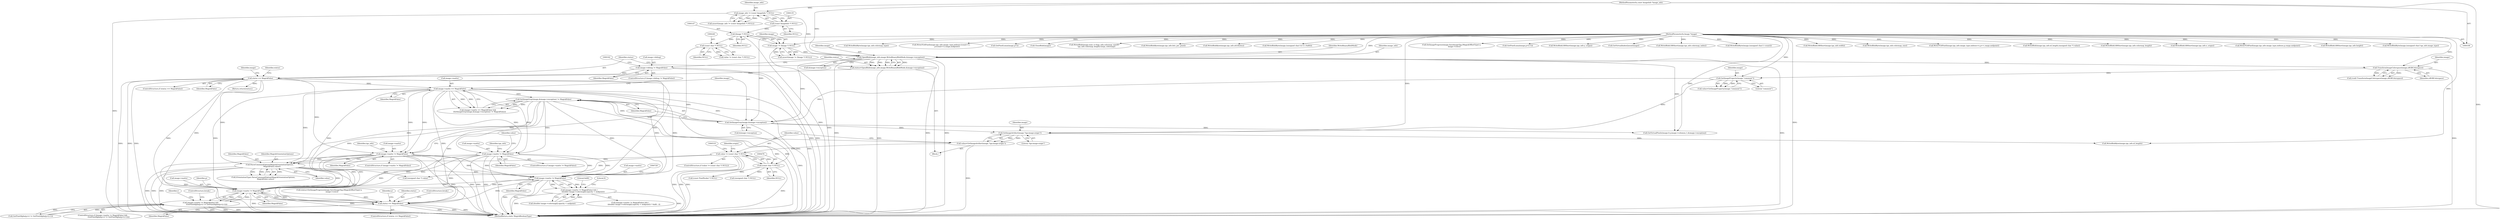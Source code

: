digraph "0_ImageMagick_65f75a32a93ae4044c528a987a68366ecd4b46b9@pointer" {
"1000722" [label="(Call,image->matte != MagickFalse)"];
"1000330" [label="(Call,image->matte == MagickFalse)"];
"1000181" [label="(Call,status == MagickFalse)"];
"1000170" [label="(Call,status=OpenBlob(image_info,image,WriteBinaryBlobMode,&image->exception))"];
"1000172" [label="(Call,OpenBlob(image_info,image,WriteBinaryBlobMode,&image->exception))"];
"1000132" [label="(Call,image_info != (const ImageInfo *) NULL)"];
"1000110" [label="(MethodParameterIn,const ImageInfo *image_info)"];
"1000134" [label="(Call,(const ImageInfo *) NULL)"];
"1000144" [label="(Call,image != (Image *) NULL)"];
"1000111" [label="(MethodParameterIn,Image *image)"];
"1000146" [label="(Call,(Image *) NULL)"];
"1000156" [label="(Call,image->debug != MagickFalse)"];
"1000408" [label="(Call,image->matte != MagickFalse)"];
"1000335" [label="(Call,SetImageGray(image,&image->exception) != MagickFalse)"];
"1000336" [label="(Call,SetImageGray(image,&image->exception))"];
"1000233" [label="(Call,GetImageProperty(image,\"comment\"))"];
"1000203" [label="(Call,TransformImageColorspace(image,sRGBColorspace))"];
"1000390" [label="(Call,image->matte != MagickFalse)"];
"1000484" [label="(Call,ParseCommandOption(MagickOrientationOptions,\n        MagickFalse,value))"];
"1000473" [label="(Call,value != (const char *) NULL)"];
"1000467" [label="(Call,value=GetImageArtifact(image,\"tga:image-origin\"))"];
"1000469" [label="(Call,GetImageArtifact(image,\"tga:image-origin\"))"];
"1000475" [label="(Call,(const char *) NULL)"];
"1000239" [label="(Call,(const char *) NULL)"];
"1000721" [label="(Call,(image->matte != MagickFalse) && (\n              (double) image->colormap[i].opacity < midpoint))"];
"1000988" [label="(Call,image->matte != MagickFalse)"];
"1000987" [label="(Call,(image->matte != MagickFalse) &&\n                      (GetPixelAlpha(p+i) != GetPixelAlpha(p+(i-1))))"];
"1001162" [label="(Call,status == MagickFalse)"];
"1001152" [label="(Call,SetImageProgress(image,SaveImageTag,(MagickOffsetType) y,\n          image->rows))"];
"1000484" [label="(Call,ParseCommandOption(MagickOrientationOptions,\n        MagickFalse,value))"];
"1000334" [label="(Identifier,MagickFalse)"];
"1000175" [label="(Identifier,WriteBinaryBlobMode)"];
"1000939" [label="(Call,GetPixelLuma(image,p+(i-1)))"];
"1000180" [label="(ControlStructure,if (status == MagickFalse))"];
"1000409" [label="(Call,image->matte)"];
"1000481" [label="(Identifier,origin)"];
"1000468" [label="(Identifier,value)"];
"1001164" [label="(Identifier,MagickFalse)"];
"1000330" [label="(Call,image->matte == MagickFalse)"];
"1000235" [label="(Literal,\"comment\")"];
"1000155" [label="(ControlStructure,if (image->debug != MagickFalse))"];
"1000472" [label="(ControlStructure,if (value != (const char *) NULL))"];
"1000726" [label="(Identifier,MagickFalse)"];
"1000571" [label="(Call,WriteBlobLSBShort(image,tga_info.y_origin))"];
"1000239" [label="(Call,(const char *) NULL)"];
"1000111" [label="(MethodParameterIn,Image *image)"];
"1000987" [label="(Call,(image->matte != MagickFalse) &&\n                      (GetPixelAlpha(p+i) != GetPixelAlpha(p+(i-1))))"];
"1000471" [label="(Literal,\"tga:image-origin\")"];
"1000331" [label="(Call,image->matte)"];
"1000858" [label="(Call,GetVirtualIndexQueue(image))"];
"1000112" [label="(Block,)"];
"1000992" [label="(Identifier,MagickFalse)"];
"1000394" [label="(Identifier,MagickFalse)"];
"1000145" [label="(Identifier,image)"];
"1000342" [label="(Identifier,MagickFalse)"];
"1000486" [label="(Identifier,MagickFalse)"];
"1000720" [label="(Call,((image->matte != MagickFalse) && (\n              (double) image->colormap[i].opacity < midpoint)) ? 0x80 : 0)"];
"1000241" [label="(Identifier,NULL)"];
"1000543" [label="(Call,WriteBlobLSBShort(image,tga_info.colormap_index))"];
"1000722" [label="(Call,image->matte != MagickFalse)"];
"1000335" [label="(Call,SetImageGray(image,&image->exception) != MagickFalse)"];
"1000181" [label="(Call,status == MagickFalse)"];
"1001047" [label="(Call,WriteBlobByte(image,(unsigned char) (--count)))"];
"1000477" [label="(Identifier,NULL)"];
"1000182" [label="(Identifier,status)"];
"1000833" [label="(Identifier,y)"];
"1000578" [label="(Call,WriteBlobLSBShort(image,tga_info.width))"];
"1000391" [label="(Call,image->matte)"];
"1000183" [label="(Identifier,MagickFalse)"];
"1000156" [label="(Call,image->debug != MagickFalse)"];
"1000408" [label="(Call,image->matte != MagickFalse)"];
"1001163" [label="(Identifier,status)"];
"1000203" [label="(Call,TransformImageColorspace(image,sRGBColorspace))"];
"1000176" [label="(Call,&image->exception)"];
"1000520" [label="(Call,WriteBlobByte(image,tga_info.id_length))"];
"1000233" [label="(Call,GetImageProperty(image,\"comment\"))"];
"1000469" [label="(Call,GetImageArtifact(image,\"tga:image-origin\"))"];
"1000185" [label="(Identifier,status)"];
"1000475" [label="(Call,(const char *) NULL)"];
"1000134" [label="(Call,(const ImageInfo *) NULL)"];
"1000557" [label="(Call,WriteBlobByte(image,tga_info.colormap_size))"];
"1000470" [label="(Identifier,image)"];
"1000721" [label="(Call,(image->matte != MagickFalse) && (\n              (double) image->colormap[i].opacity < midpoint))"];
"1000473" [label="(Call,value != (const char *) NULL)"];
"1001162" [label="(Call,status == MagickFalse)"];
"1001004" [label="(ControlStructure,break;)"];
"1001006" [label="(Identifier,i)"];
"1001129" [label="(Call,WriteTGAPixel(image,tga_info.image_type,indexes+x,p++,range,midpoint))"];
"1000132" [label="(Call,image_info != (const ImageInfo *) NULL)"];
"1000739" [label="(Literal,0)"];
"1000204" [label="(Identifier,image)"];
"1000234" [label="(Identifier,image)"];
"1000474" [label="(Identifier,value)"];
"1000171" [label="(Identifier,status)"];
"1000727" [label="(Call,(double) image->colormap[i].opacity < midpoint)"];
"1000988" [label="(Call,image->matte != MagickFalse)"];
"1000612" [label="(Call,WriteBlob(image,tga_info.id_length,(unsigned char *) value))"];
"1000143" [label="(Call,assert(image != (Image *) NULL))"];
"1001165" [label="(ControlStructure,break;)"];
"1000416" [label="(Identifier,tga_info)"];
"1000550" [label="(Call,WriteBlobLSBShort(image,tga_info.colormap_length))"];
"1000723" [label="(Call,image->matte)"];
"1000337" [label="(Identifier,image)"];
"1000336" [label="(Call,SetImageGray(image,&image->exception))"];
"1000237" [label="(Call,value != (const char *) NULL)"];
"1000993" [label="(Call,GetPixelAlpha(p+i) != GetPixelAlpha(p+(i-1)))"];
"1000110" [label="(MethodParameterIn,const ImageInfo *image_info)"];
"1000412" [label="(Identifier,MagickFalse)"];
"1000173" [label="(Identifier,image_info)"];
"1000170" [label="(Call,status=OpenBlob(image_info,image,WriteBinaryBlobMode,&image->exception))"];
"1000837" [label="(Call,GetVirtualPixels(image,0,y,image->columns,1,&image->exception))"];
"1000397" [label="(Identifier,tga_info)"];
"1001172" [label="(MethodReturn,static MagickBooleanType)"];
"1001150" [label="(Call,status=SetImageProgress(image,SaveImageTag,(MagickOffsetType) y,\n          image->rows))"];
"1000989" [label="(Call,image->matte)"];
"1000407" [label="(ControlStructure,if (image->matte != MagickFalse))"];
"1000564" [label="(Call,WriteBlobLSBShort(image,tga_info.x_origin))"];
"1001096" [label="(Call,WriteTGAPixel(image,tga_info.image_type,indexes,p,range,midpoint))"];
"1000329" [label="(Call,(image->matte == MagickFalse) &&\n      (SetImageGray(image,&image->exception) != MagickFalse))"];
"1000231" [label="(Call,value=GetImageProperty(image,\"comment\"))"];
"1000617" [label="(Call,(unsigned char *) value)"];
"1000585" [label="(Call,WriteBlobLSBShort(image,tga_info.height))"];
"1000148" [label="(Identifier,NULL)"];
"1000390" [label="(Call,image->matte != MagickFalse)"];
"1000487" [label="(Identifier,value)"];
"1000146" [label="(Call,(Image *) NULL)"];
"1000338" [label="(Call,&image->exception)"];
"1000852" [label="(Call,(const PixelPacket *) NULL)"];
"1000190" [label="(Identifier,image)"];
"1000144" [label="(Call,image != (Image *) NULL)"];
"1000157" [label="(Call,image->debug)"];
"1000738" [label="(Literal,0x80)"];
"1000534" [label="(Call,WriteBlobByte(image,(unsigned char) tga_info.image_type))"];
"1000136" [label="(Identifier,NULL)"];
"1001161" [label="(ControlStructure,if (status == MagickFalse))"];
"1000527" [label="(Call,WriteBlobByte(image,tga_info.colormap_type))"];
"1000467" [label="(Call,value=GetImageArtifact(image,\"tga:image-origin\"))"];
"1001058" [label="(Call,WriteTGAPixel(image,tga_info.image_type,indexes-(count+1),\n                      p-(count+1),range,midpoint))"];
"1000160" [label="(Identifier,MagickFalse)"];
"1000174" [label="(Identifier,image)"];
"1000131" [label="(Call,assert(image_info != (const ImageInfo *) NULL))"];
"1000133" [label="(Identifier,image_info)"];
"1000934" [label="(Call,GetPixelLuma(image,p+i))"];
"1000651" [label="(Call,(unsigned char *) NULL)"];
"1000485" [label="(Identifier,MagickOrientationOptions)"];
"1000986" [label="(ControlStructure,if ((image->matte != MagickFalse) &&\n                      (GetPixelAlpha(p+i) != GetPixelAlpha(p+(i-1)))))"];
"1000184" [label="(Return,return(status);)"];
"1001168" [label="(Call,CloseBlob(image))"];
"1000201" [label="(Call,(void) TransformImageColorspace(image,sRGBColorspace))"];
"1000996" [label="(Identifier,p)"];
"1000482" [label="(Call,(OrientationType) ParseCommandOption(MagickOrientationOptions,\n        MagickFalse,value))"];
"1000799" [label="(Call,WriteBlob(image,(size_t) ((tga_info.colormap_size/8)*\n        tga_info.colormap_length),targa_colormap))"];
"1000592" [label="(Call,WriteBlobByte(image,tga_info.bits_per_pixel))"];
"1000599" [label="(Call,WriteBlobByte(image,tga_info.attributes))"];
"1000389" [label="(ControlStructure,if (image->matte != MagickFalse))"];
"1000205" [label="(Identifier,sRGBColorspace)"];
"1000172" [label="(Call,OpenBlob(image_info,image,WriteBinaryBlobMode,&image->exception))"];
"1001087" [label="(Call,WriteBlobByte(image,(unsigned char) ((i-1) | 0x80)))"];
"1000722" -> "1000721"  [label="AST: "];
"1000722" -> "1000726"  [label="CFG: "];
"1000723" -> "1000722"  [label="AST: "];
"1000726" -> "1000722"  [label="AST: "];
"1000729" -> "1000722"  [label="CFG: "];
"1000721" -> "1000722"  [label="CFG: "];
"1000722" -> "1001172"  [label="DDG: "];
"1000722" -> "1001172"  [label="DDG: "];
"1000722" -> "1000721"  [label="DDG: "];
"1000722" -> "1000721"  [label="DDG: "];
"1000330" -> "1000722"  [label="DDG: "];
"1000330" -> "1000722"  [label="DDG: "];
"1000408" -> "1000722"  [label="DDG: "];
"1000408" -> "1000722"  [label="DDG: "];
"1000390" -> "1000722"  [label="DDG: "];
"1000390" -> "1000722"  [label="DDG: "];
"1000335" -> "1000722"  [label="DDG: "];
"1000181" -> "1000722"  [label="DDG: "];
"1000484" -> "1000722"  [label="DDG: "];
"1000722" -> "1000988"  [label="DDG: "];
"1000722" -> "1000988"  [label="DDG: "];
"1000722" -> "1001162"  [label="DDG: "];
"1000330" -> "1000329"  [label="AST: "];
"1000330" -> "1000334"  [label="CFG: "];
"1000331" -> "1000330"  [label="AST: "];
"1000334" -> "1000330"  [label="AST: "];
"1000337" -> "1000330"  [label="CFG: "];
"1000329" -> "1000330"  [label="CFG: "];
"1000330" -> "1001172"  [label="DDG: "];
"1000330" -> "1001172"  [label="DDG: "];
"1000330" -> "1000329"  [label="DDG: "];
"1000330" -> "1000329"  [label="DDG: "];
"1000181" -> "1000330"  [label="DDG: "];
"1000330" -> "1000335"  [label="DDG: "];
"1000330" -> "1000390"  [label="DDG: "];
"1000330" -> "1000390"  [label="DDG: "];
"1000330" -> "1000408"  [label="DDG: "];
"1000330" -> "1000408"  [label="DDG: "];
"1000330" -> "1000484"  [label="DDG: "];
"1000330" -> "1000988"  [label="DDG: "];
"1000330" -> "1000988"  [label="DDG: "];
"1000330" -> "1001162"  [label="DDG: "];
"1000181" -> "1000180"  [label="AST: "];
"1000181" -> "1000183"  [label="CFG: "];
"1000182" -> "1000181"  [label="AST: "];
"1000183" -> "1000181"  [label="AST: "];
"1000185" -> "1000181"  [label="CFG: "];
"1000190" -> "1000181"  [label="CFG: "];
"1000181" -> "1001172"  [label="DDG: "];
"1000181" -> "1001172"  [label="DDG: "];
"1000181" -> "1001172"  [label="DDG: "];
"1000170" -> "1000181"  [label="DDG: "];
"1000156" -> "1000181"  [label="DDG: "];
"1000181" -> "1000184"  [label="DDG: "];
"1000181" -> "1000390"  [label="DDG: "];
"1000181" -> "1000408"  [label="DDG: "];
"1000181" -> "1000484"  [label="DDG: "];
"1000181" -> "1000988"  [label="DDG: "];
"1000181" -> "1001162"  [label="DDG: "];
"1000170" -> "1000112"  [label="AST: "];
"1000170" -> "1000172"  [label="CFG: "];
"1000171" -> "1000170"  [label="AST: "];
"1000172" -> "1000170"  [label="AST: "];
"1000182" -> "1000170"  [label="CFG: "];
"1000170" -> "1001172"  [label="DDG: "];
"1000172" -> "1000170"  [label="DDG: "];
"1000172" -> "1000170"  [label="DDG: "];
"1000172" -> "1000170"  [label="DDG: "];
"1000172" -> "1000170"  [label="DDG: "];
"1000172" -> "1000176"  [label="CFG: "];
"1000173" -> "1000172"  [label="AST: "];
"1000174" -> "1000172"  [label="AST: "];
"1000175" -> "1000172"  [label="AST: "];
"1000176" -> "1000172"  [label="AST: "];
"1000172" -> "1001172"  [label="DDG: "];
"1000172" -> "1001172"  [label="DDG: "];
"1000172" -> "1001172"  [label="DDG: "];
"1000172" -> "1001172"  [label="DDG: "];
"1000132" -> "1000172"  [label="DDG: "];
"1000110" -> "1000172"  [label="DDG: "];
"1000144" -> "1000172"  [label="DDG: "];
"1000111" -> "1000172"  [label="DDG: "];
"1000172" -> "1000203"  [label="DDG: "];
"1000172" -> "1000336"  [label="DDG: "];
"1000172" -> "1000837"  [label="DDG: "];
"1000132" -> "1000131"  [label="AST: "];
"1000132" -> "1000134"  [label="CFG: "];
"1000133" -> "1000132"  [label="AST: "];
"1000134" -> "1000132"  [label="AST: "];
"1000131" -> "1000132"  [label="CFG: "];
"1000132" -> "1001172"  [label="DDG: "];
"1000132" -> "1000131"  [label="DDG: "];
"1000132" -> "1000131"  [label="DDG: "];
"1000110" -> "1000132"  [label="DDG: "];
"1000134" -> "1000132"  [label="DDG: "];
"1000110" -> "1000109"  [label="AST: "];
"1000110" -> "1001172"  [label="DDG: "];
"1000134" -> "1000136"  [label="CFG: "];
"1000135" -> "1000134"  [label="AST: "];
"1000136" -> "1000134"  [label="AST: "];
"1000134" -> "1000146"  [label="DDG: "];
"1000144" -> "1000143"  [label="AST: "];
"1000144" -> "1000146"  [label="CFG: "];
"1000145" -> "1000144"  [label="AST: "];
"1000146" -> "1000144"  [label="AST: "];
"1000143" -> "1000144"  [label="CFG: "];
"1000144" -> "1001172"  [label="DDG: "];
"1000144" -> "1000143"  [label="DDG: "];
"1000144" -> "1000143"  [label="DDG: "];
"1000111" -> "1000144"  [label="DDG: "];
"1000146" -> "1000144"  [label="DDG: "];
"1000111" -> "1000109"  [label="AST: "];
"1000111" -> "1001172"  [label="DDG: "];
"1000111" -> "1000203"  [label="DDG: "];
"1000111" -> "1000233"  [label="DDG: "];
"1000111" -> "1000336"  [label="DDG: "];
"1000111" -> "1000469"  [label="DDG: "];
"1000111" -> "1000520"  [label="DDG: "];
"1000111" -> "1000527"  [label="DDG: "];
"1000111" -> "1000534"  [label="DDG: "];
"1000111" -> "1000543"  [label="DDG: "];
"1000111" -> "1000550"  [label="DDG: "];
"1000111" -> "1000557"  [label="DDG: "];
"1000111" -> "1000564"  [label="DDG: "];
"1000111" -> "1000571"  [label="DDG: "];
"1000111" -> "1000578"  [label="DDG: "];
"1000111" -> "1000585"  [label="DDG: "];
"1000111" -> "1000592"  [label="DDG: "];
"1000111" -> "1000599"  [label="DDG: "];
"1000111" -> "1000612"  [label="DDG: "];
"1000111" -> "1000799"  [label="DDG: "];
"1000111" -> "1000837"  [label="DDG: "];
"1000111" -> "1000858"  [label="DDG: "];
"1000111" -> "1000934"  [label="DDG: "];
"1000111" -> "1000939"  [label="DDG: "];
"1000111" -> "1001047"  [label="DDG: "];
"1000111" -> "1001058"  [label="DDG: "];
"1000111" -> "1001087"  [label="DDG: "];
"1000111" -> "1001096"  [label="DDG: "];
"1000111" -> "1001129"  [label="DDG: "];
"1000111" -> "1001152"  [label="DDG: "];
"1000111" -> "1001168"  [label="DDG: "];
"1000146" -> "1000148"  [label="CFG: "];
"1000147" -> "1000146"  [label="AST: "];
"1000148" -> "1000146"  [label="AST: "];
"1000146" -> "1001172"  [label="DDG: "];
"1000146" -> "1000239"  [label="DDG: "];
"1000156" -> "1000155"  [label="AST: "];
"1000156" -> "1000160"  [label="CFG: "];
"1000157" -> "1000156"  [label="AST: "];
"1000160" -> "1000156"  [label="AST: "];
"1000162" -> "1000156"  [label="CFG: "];
"1000171" -> "1000156"  [label="CFG: "];
"1000156" -> "1001172"  [label="DDG: "];
"1000156" -> "1001172"  [label="DDG: "];
"1000408" -> "1000407"  [label="AST: "];
"1000408" -> "1000412"  [label="CFG: "];
"1000409" -> "1000408"  [label="AST: "];
"1000412" -> "1000408"  [label="AST: "];
"1000416" -> "1000408"  [label="CFG: "];
"1000468" -> "1000408"  [label="CFG: "];
"1000408" -> "1001172"  [label="DDG: "];
"1000408" -> "1001172"  [label="DDG: "];
"1000408" -> "1001172"  [label="DDG: "];
"1000335" -> "1000408"  [label="DDG: "];
"1000408" -> "1000484"  [label="DDG: "];
"1000408" -> "1000988"  [label="DDG: "];
"1000408" -> "1000988"  [label="DDG: "];
"1000408" -> "1001162"  [label="DDG: "];
"1000335" -> "1000329"  [label="AST: "];
"1000335" -> "1000342"  [label="CFG: "];
"1000336" -> "1000335"  [label="AST: "];
"1000342" -> "1000335"  [label="AST: "];
"1000329" -> "1000335"  [label="CFG: "];
"1000335" -> "1001172"  [label="DDG: "];
"1000335" -> "1001172"  [label="DDG: "];
"1000335" -> "1000329"  [label="DDG: "];
"1000335" -> "1000329"  [label="DDG: "];
"1000336" -> "1000335"  [label="DDG: "];
"1000336" -> "1000335"  [label="DDG: "];
"1000335" -> "1000390"  [label="DDG: "];
"1000335" -> "1000484"  [label="DDG: "];
"1000335" -> "1000988"  [label="DDG: "];
"1000335" -> "1001162"  [label="DDG: "];
"1000336" -> "1000338"  [label="CFG: "];
"1000337" -> "1000336"  [label="AST: "];
"1000338" -> "1000336"  [label="AST: "];
"1000342" -> "1000336"  [label="CFG: "];
"1000336" -> "1001172"  [label="DDG: "];
"1000233" -> "1000336"  [label="DDG: "];
"1000336" -> "1000469"  [label="DDG: "];
"1000336" -> "1000837"  [label="DDG: "];
"1000233" -> "1000231"  [label="AST: "];
"1000233" -> "1000235"  [label="CFG: "];
"1000234" -> "1000233"  [label="AST: "];
"1000235" -> "1000233"  [label="AST: "];
"1000231" -> "1000233"  [label="CFG: "];
"1000233" -> "1000231"  [label="DDG: "];
"1000233" -> "1000231"  [label="DDG: "];
"1000203" -> "1000233"  [label="DDG: "];
"1000233" -> "1000469"  [label="DDG: "];
"1000203" -> "1000201"  [label="AST: "];
"1000203" -> "1000205"  [label="CFG: "];
"1000204" -> "1000203"  [label="AST: "];
"1000205" -> "1000203"  [label="AST: "];
"1000201" -> "1000203"  [label="CFG: "];
"1000203" -> "1001172"  [label="DDG: "];
"1000203" -> "1000201"  [label="DDG: "];
"1000203" -> "1000201"  [label="DDG: "];
"1000390" -> "1000389"  [label="AST: "];
"1000390" -> "1000394"  [label="CFG: "];
"1000391" -> "1000390"  [label="AST: "];
"1000394" -> "1000390"  [label="AST: "];
"1000397" -> "1000390"  [label="CFG: "];
"1000468" -> "1000390"  [label="CFG: "];
"1000390" -> "1001172"  [label="DDG: "];
"1000390" -> "1001172"  [label="DDG: "];
"1000390" -> "1001172"  [label="DDG: "];
"1000390" -> "1000484"  [label="DDG: "];
"1000390" -> "1000988"  [label="DDG: "];
"1000390" -> "1000988"  [label="DDG: "];
"1000390" -> "1001162"  [label="DDG: "];
"1000484" -> "1000482"  [label="AST: "];
"1000484" -> "1000487"  [label="CFG: "];
"1000485" -> "1000484"  [label="AST: "];
"1000486" -> "1000484"  [label="AST: "];
"1000487" -> "1000484"  [label="AST: "];
"1000482" -> "1000484"  [label="CFG: "];
"1000484" -> "1001172"  [label="DDG: "];
"1000484" -> "1001172"  [label="DDG: "];
"1000484" -> "1001172"  [label="DDG: "];
"1000484" -> "1000482"  [label="DDG: "];
"1000484" -> "1000482"  [label="DDG: "];
"1000484" -> "1000482"  [label="DDG: "];
"1000473" -> "1000484"  [label="DDG: "];
"1000484" -> "1000617"  [label="DDG: "];
"1000484" -> "1000988"  [label="DDG: "];
"1000484" -> "1001162"  [label="DDG: "];
"1000473" -> "1000472"  [label="AST: "];
"1000473" -> "1000475"  [label="CFG: "];
"1000474" -> "1000473"  [label="AST: "];
"1000475" -> "1000473"  [label="AST: "];
"1000481" -> "1000473"  [label="CFG: "];
"1000519" -> "1000473"  [label="CFG: "];
"1000473" -> "1001172"  [label="DDG: "];
"1000473" -> "1001172"  [label="DDG: "];
"1000473" -> "1001172"  [label="DDG: "];
"1000467" -> "1000473"  [label="DDG: "];
"1000475" -> "1000473"  [label="DDG: "];
"1000473" -> "1000617"  [label="DDG: "];
"1000467" -> "1000112"  [label="AST: "];
"1000467" -> "1000469"  [label="CFG: "];
"1000468" -> "1000467"  [label="AST: "];
"1000469" -> "1000467"  [label="AST: "];
"1000474" -> "1000467"  [label="CFG: "];
"1000467" -> "1001172"  [label="DDG: "];
"1000469" -> "1000467"  [label="DDG: "];
"1000469" -> "1000467"  [label="DDG: "];
"1000469" -> "1000471"  [label="CFG: "];
"1000470" -> "1000469"  [label="AST: "];
"1000471" -> "1000469"  [label="AST: "];
"1000469" -> "1000520"  [label="DDG: "];
"1000475" -> "1000477"  [label="CFG: "];
"1000476" -> "1000475"  [label="AST: "];
"1000477" -> "1000475"  [label="AST: "];
"1000475" -> "1001172"  [label="DDG: "];
"1000239" -> "1000475"  [label="DDG: "];
"1000475" -> "1000651"  [label="DDG: "];
"1000475" -> "1000852"  [label="DDG: "];
"1000239" -> "1000237"  [label="AST: "];
"1000239" -> "1000241"  [label="CFG: "];
"1000240" -> "1000239"  [label="AST: "];
"1000241" -> "1000239"  [label="AST: "];
"1000237" -> "1000239"  [label="CFG: "];
"1000239" -> "1000237"  [label="DDG: "];
"1000721" -> "1000720"  [label="AST: "];
"1000721" -> "1000727"  [label="CFG: "];
"1000727" -> "1000721"  [label="AST: "];
"1000738" -> "1000721"  [label="CFG: "];
"1000739" -> "1000721"  [label="CFG: "];
"1000721" -> "1001172"  [label="DDG: "];
"1000721" -> "1001172"  [label="DDG: "];
"1000727" -> "1000721"  [label="DDG: "];
"1000727" -> "1000721"  [label="DDG: "];
"1000988" -> "1000987"  [label="AST: "];
"1000988" -> "1000992"  [label="CFG: "];
"1000989" -> "1000988"  [label="AST: "];
"1000992" -> "1000988"  [label="AST: "];
"1000996" -> "1000988"  [label="CFG: "];
"1000987" -> "1000988"  [label="CFG: "];
"1000988" -> "1001172"  [label="DDG: "];
"1000988" -> "1001172"  [label="DDG: "];
"1000988" -> "1000987"  [label="DDG: "];
"1000988" -> "1000987"  [label="DDG: "];
"1001162" -> "1000988"  [label="DDG: "];
"1000988" -> "1001162"  [label="DDG: "];
"1000987" -> "1000986"  [label="AST: "];
"1000987" -> "1000993"  [label="CFG: "];
"1000993" -> "1000987"  [label="AST: "];
"1001004" -> "1000987"  [label="CFG: "];
"1001006" -> "1000987"  [label="CFG: "];
"1000987" -> "1001172"  [label="DDG: "];
"1000987" -> "1001172"  [label="DDG: "];
"1000987" -> "1001172"  [label="DDG: "];
"1000993" -> "1000987"  [label="DDG: "];
"1000993" -> "1000987"  [label="DDG: "];
"1001162" -> "1001161"  [label="AST: "];
"1001162" -> "1001164"  [label="CFG: "];
"1001163" -> "1001162"  [label="AST: "];
"1001164" -> "1001162"  [label="AST: "];
"1001165" -> "1001162"  [label="CFG: "];
"1000833" -> "1001162"  [label="CFG: "];
"1001162" -> "1001172"  [label="DDG: "];
"1001162" -> "1001172"  [label="DDG: "];
"1001162" -> "1001172"  [label="DDG: "];
"1001150" -> "1001162"  [label="DDG: "];
}
